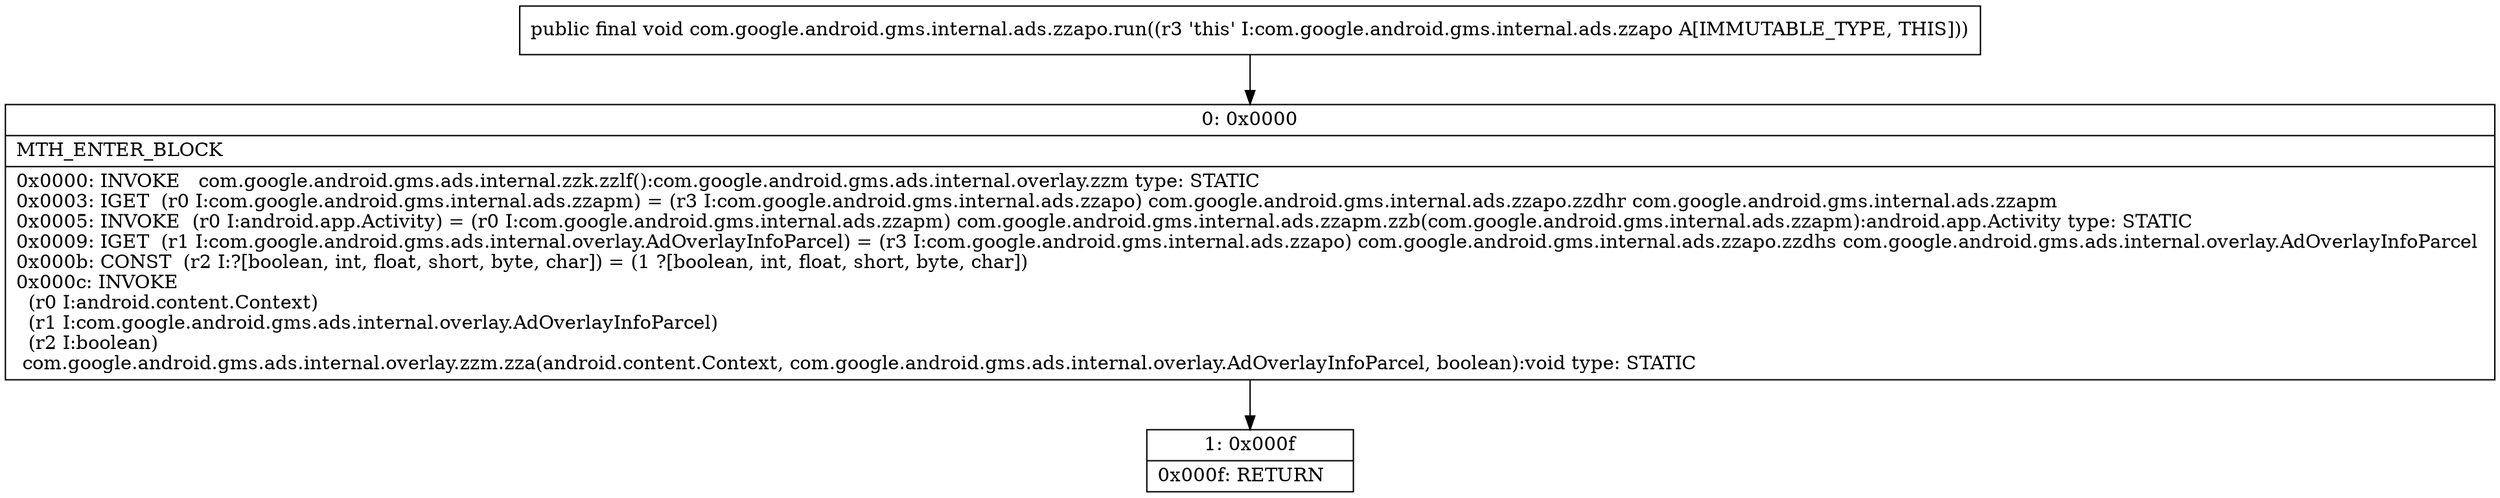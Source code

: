digraph "CFG forcom.google.android.gms.internal.ads.zzapo.run()V" {
Node_0 [shape=record,label="{0\:\ 0x0000|MTH_ENTER_BLOCK\l|0x0000: INVOKE   com.google.android.gms.ads.internal.zzk.zzlf():com.google.android.gms.ads.internal.overlay.zzm type: STATIC \l0x0003: IGET  (r0 I:com.google.android.gms.internal.ads.zzapm) = (r3 I:com.google.android.gms.internal.ads.zzapo) com.google.android.gms.internal.ads.zzapo.zzdhr com.google.android.gms.internal.ads.zzapm \l0x0005: INVOKE  (r0 I:android.app.Activity) = (r0 I:com.google.android.gms.internal.ads.zzapm) com.google.android.gms.internal.ads.zzapm.zzb(com.google.android.gms.internal.ads.zzapm):android.app.Activity type: STATIC \l0x0009: IGET  (r1 I:com.google.android.gms.ads.internal.overlay.AdOverlayInfoParcel) = (r3 I:com.google.android.gms.internal.ads.zzapo) com.google.android.gms.internal.ads.zzapo.zzdhs com.google.android.gms.ads.internal.overlay.AdOverlayInfoParcel \l0x000b: CONST  (r2 I:?[boolean, int, float, short, byte, char]) = (1 ?[boolean, int, float, short, byte, char]) \l0x000c: INVOKE  \l  (r0 I:android.content.Context)\l  (r1 I:com.google.android.gms.ads.internal.overlay.AdOverlayInfoParcel)\l  (r2 I:boolean)\l com.google.android.gms.ads.internal.overlay.zzm.zza(android.content.Context, com.google.android.gms.ads.internal.overlay.AdOverlayInfoParcel, boolean):void type: STATIC \l}"];
Node_1 [shape=record,label="{1\:\ 0x000f|0x000f: RETURN   \l}"];
MethodNode[shape=record,label="{public final void com.google.android.gms.internal.ads.zzapo.run((r3 'this' I:com.google.android.gms.internal.ads.zzapo A[IMMUTABLE_TYPE, THIS])) }"];
MethodNode -> Node_0;
Node_0 -> Node_1;
}

